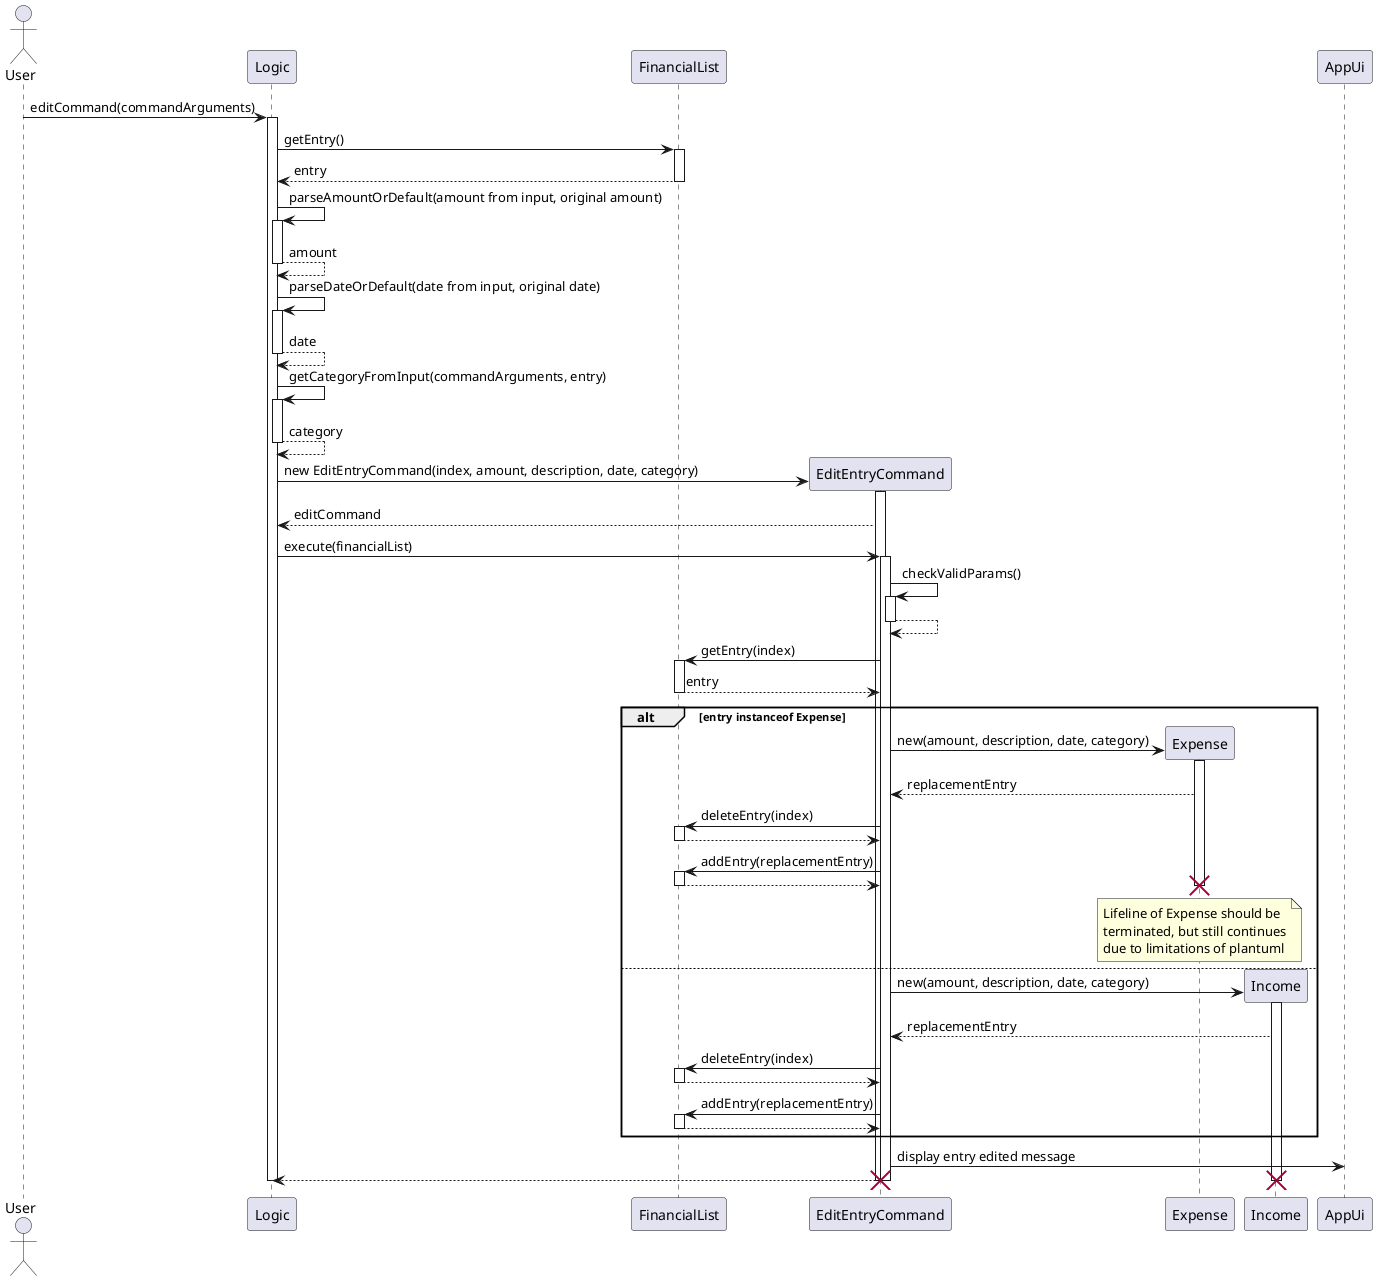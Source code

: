 @startuml

actor  User

participant Logic
participant FinancialList


User -> Logic: editCommand(commandArguments)
activate Logic

Logic -> FinancialList: getEntry()
activate FinancialList
return entry

Logic -> Logic: parseAmountOrDefault(amount from input, original amount)
activate Logic
return amount

Logic -> Logic: parseDateOrDefault(date from input, original date)
activate Logic
return date

Logic -> Logic: getCategoryFromInput(commandArguments, entry)
activate Logic
return category

create EditEntryCommand
Logic -> EditEntryCommand: new EditEntryCommand(index, amount, description, date, category)
activate EditEntryCommand
EditEntryCommand --> Logic: editCommand

Logic -> EditEntryCommand: execute(financialList)
activate EditEntryCommand

EditEntryCommand -> EditEntryCommand: checkValidParams()
activate EditEntryCommand
return

EditEntryCommand -> FinancialList: getEntry(index)
activate FinancialList
return entry

alt entry instanceof Expense
    Create Expense
    EditEntryCommand -> Expense: new(amount, description, date, category)
    activate Expense
    Expense --> EditEntryCommand: replacementEntry
    EditEntryCommand -> FinancialList: deleteEntry(index)
    activate FinancialList
    return
    EditEntryCommand -> FinancialList: addEntry(replacementEntry)
    activate FinancialList
    return
    deactivate Expense
    destroy Expense
    note over Expense
            Lifeline of Expense should be
            terminated, but still continues
            due to limitations of plantuml
        endnote
else
    Create Income
    EditEntryCommand -> Income: new(amount, description, date, category)
    activate Income
    Income --> EditEntryCommand: replacementEntry

    EditEntryCommand -> FinancialList: deleteEntry(index)
    activate FinancialList
    return
    EditEntryCommand -> FinancialList: addEntry(replacementEntry)
    activate FinancialList
    return
end

EditEntryCommand -> AppUi: display entry edited message

EditEntryCommand --> Logic

deactivate Income
destroy Income
deactivate EditEntryCommand
destroy EditEntryCommand
deactivate Logic

@enduml